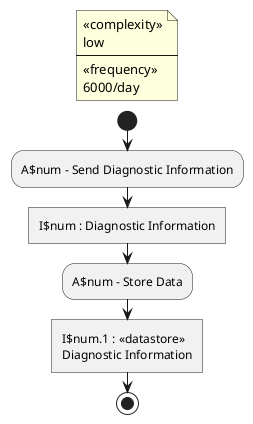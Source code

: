 @startuml send_diagnostic_information

!$num = 1

floating note
<<complexity>>
low
----
<<frequency>>
6000/day
end note

start
:A$num - Send Diagnostic Information; <<acceptEvent>>
:I$num : Diagnostic Information; <<task>>
!$num = $num + 1
:A$num - Store Data;
:I$num.1 : <<datastore>>
Diagnostic Information; <<task>>
stop
@enduml

